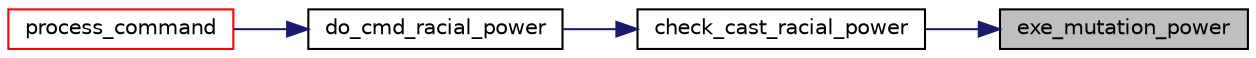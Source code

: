 digraph "exe_mutation_power"
{
 // LATEX_PDF_SIZE
  edge [fontname="Helvetica",fontsize="10",labelfontname="Helvetica",labelfontsize="10"];
  node [fontname="Helvetica",fontsize="10",shape=record];
  rankdir="RL";
  Node1 [label="exe_mutation_power",height=0.2,width=0.4,color="black", fillcolor="grey75", style="filled", fontcolor="black",tooltip="突然変異のレイシャル効果実装"];
  Node1 -> Node2 [dir="back",color="midnightblue",fontsize="10",style="solid",fontname="Helvetica"];
  Node2 [label="check_cast_racial_power",height=0.2,width=0.4,color="black", fillcolor="white", style="filled",URL="$cmd-racial_8cpp.html#a5f006f05c6ec58252925013371aa132f",tooltip=" "];
  Node2 -> Node3 [dir="back",color="midnightblue",fontsize="10",style="solid",fontname="Helvetica"];
  Node3 [label="do_cmd_racial_power",height=0.2,width=0.4,color="black", fillcolor="white", style="filled",URL="$cmd-racial_8cpp.html#af680948d79d56d5f61bb856637db3ae2",tooltip="レイシャル・パワーコマンドのメインルーチン / Allow user to choose a power (racial / mutation) to activate"];
  Node3 -> Node4 [dir="back",color="midnightblue",fontsize="10",style="solid",fontname="Helvetica"];
  Node4 [label="process_command",height=0.2,width=0.4,color="red", fillcolor="white", style="filled",URL="$input-key-processor_8cpp.html#a0530e351f785b80cae24b34c9bcd0b6e",tooltip="プレイヤーから受けた入力コマンドの分岐処理。 / Parse and execute the current command Give \"Warning\" on illegal commands."];
}
